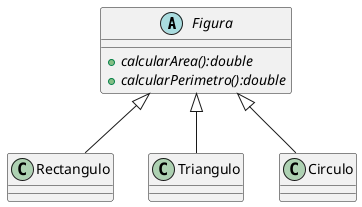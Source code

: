 @startuml superclase 
abstract class Figura {
    + {abstract} calcularArea():double 
    + {abstract} calcularPerimetro():double
}

class Rectangulo extends Figura {}
class Triangulo extends Figura {}
class Circulo extends Figura {}
@enduml 